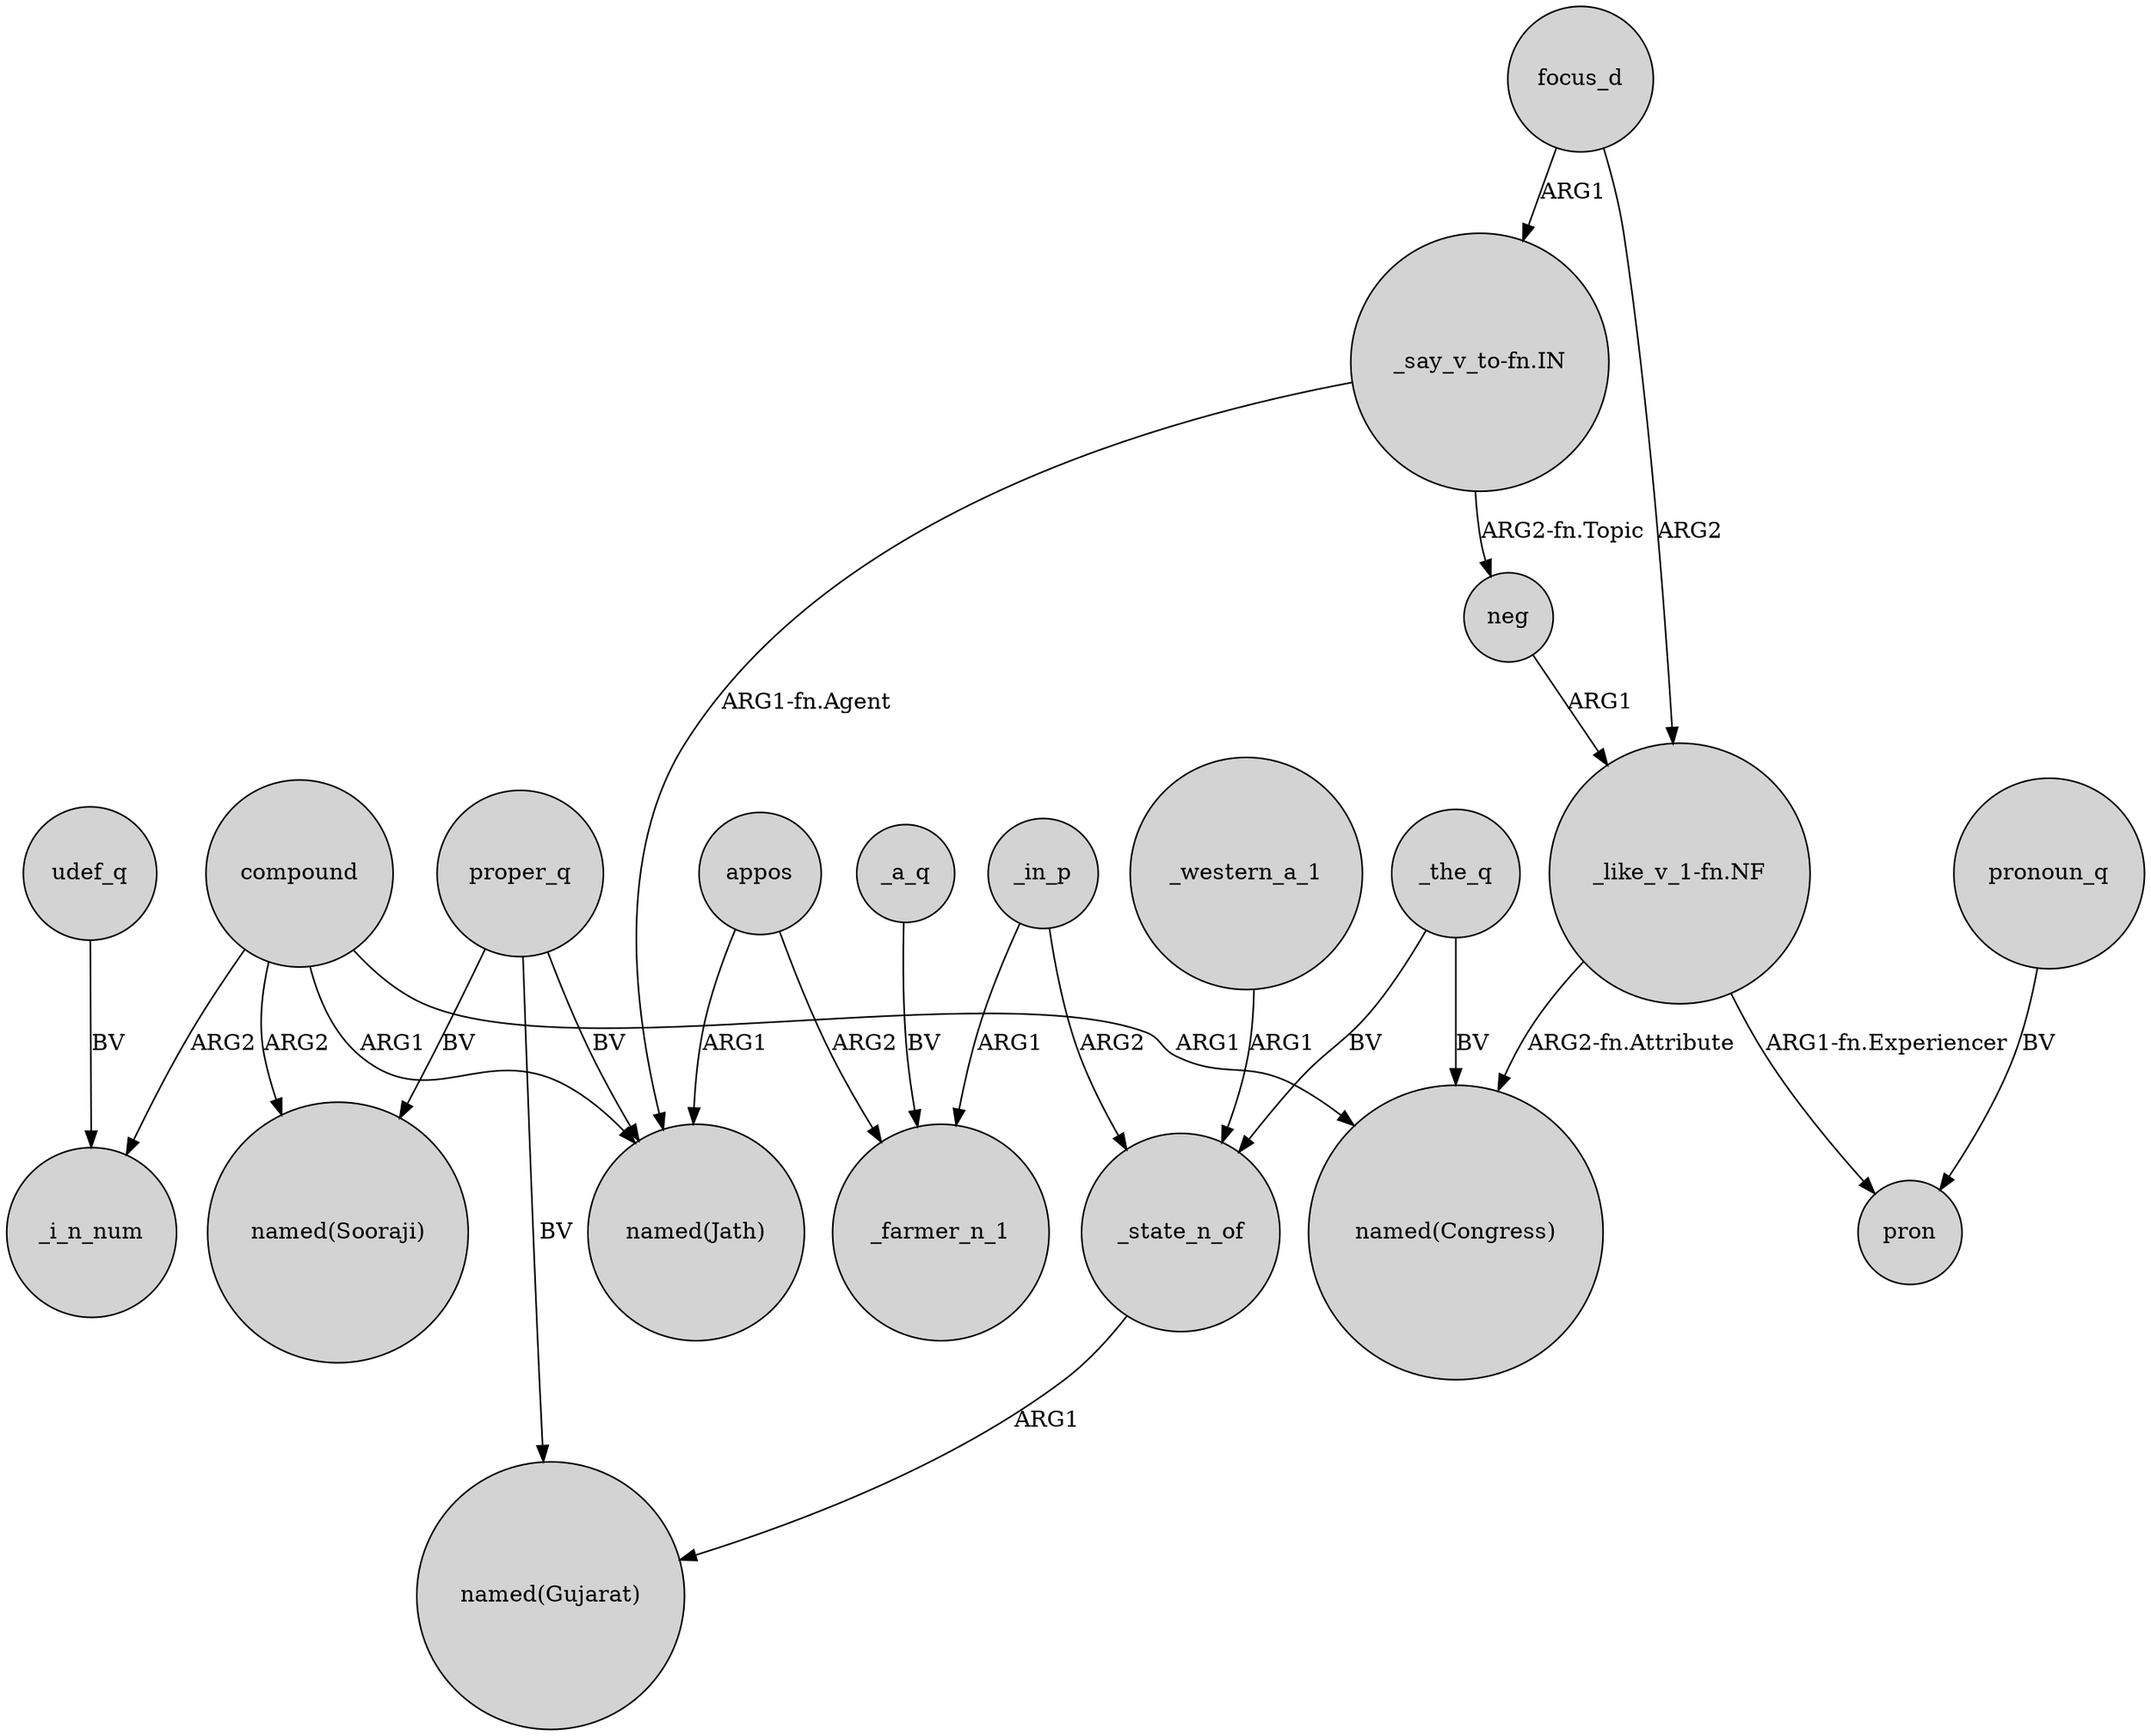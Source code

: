 digraph {
	node [shape=circle style=filled]
	compound -> _i_n_num [label=ARG2]
	proper_q -> "named(Gujarat)" [label=BV]
	appos -> "named(Jath)" [label=ARG1]
	"_like_v_1-fn.NF" -> "named(Congress)" [label="ARG2-fn.Attribute"]
	compound -> "named(Jath)" [label=ARG1]
	_western_a_1 -> _state_n_of [label=ARG1]
	_in_p -> _state_n_of [label=ARG2]
	_the_q -> _state_n_of [label=BV]
	_a_q -> _farmer_n_1 [label=BV]
	focus_d -> "_say_v_to-fn.IN" [label=ARG1]
	udef_q -> _i_n_num [label=BV]
	neg -> "_like_v_1-fn.NF" [label=ARG1]
	pronoun_q -> pron [label=BV]
	_in_p -> _farmer_n_1 [label=ARG1]
	_state_n_of -> "named(Gujarat)" [label=ARG1]
	compound -> "named(Congress)" [label=ARG1]
	proper_q -> "named(Jath)" [label=BV]
	"_like_v_1-fn.NF" -> pron [label="ARG1-fn.Experiencer"]
	appos -> _farmer_n_1 [label=ARG2]
	"_say_v_to-fn.IN" -> neg [label="ARG2-fn.Topic"]
	focus_d -> "_like_v_1-fn.NF" [label=ARG2]
	proper_q -> "named(Sooraji)" [label=BV]
	_the_q -> "named(Congress)" [label=BV]
	compound -> "named(Sooraji)" [label=ARG2]
	"_say_v_to-fn.IN" -> "named(Jath)" [label="ARG1-fn.Agent"]
}
